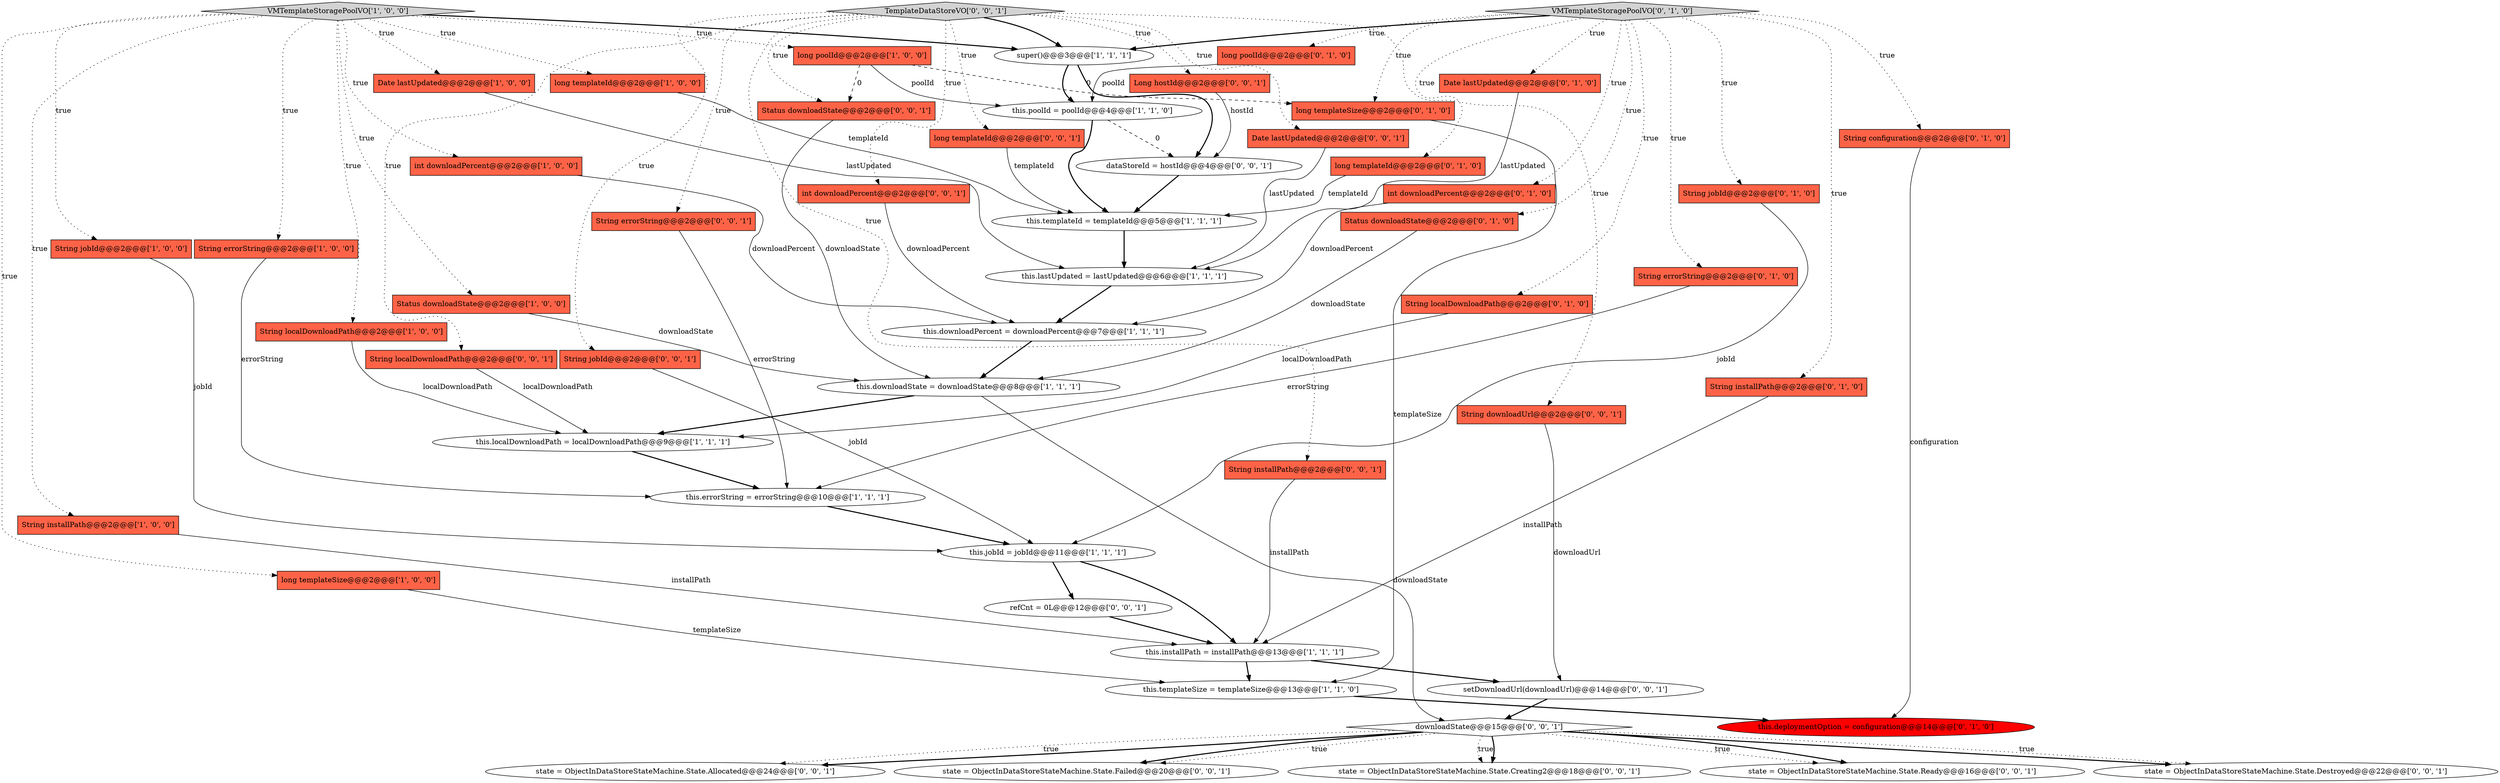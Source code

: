 digraph {
32 [style = filled, label = "Date lastUpdated@@@2@@@['0', '1', '0']", fillcolor = tomato, shape = box image = "AAA0AAABBB2BBB"];
9 [style = filled, label = "this.templateId = templateId@@@5@@@['1', '1', '1']", fillcolor = white, shape = ellipse image = "AAA0AAABBB1BBB"];
23 [style = filled, label = "String jobId@@@2@@@['0', '1', '0']", fillcolor = tomato, shape = box image = "AAA0AAABBB2BBB"];
33 [style = filled, label = "int downloadPercent@@@2@@@['0', '1', '0']", fillcolor = tomato, shape = box image = "AAA0AAABBB2BBB"];
7 [style = filled, label = "Status downloadState@@@2@@@['1', '0', '0']", fillcolor = tomato, shape = box image = "AAA0AAABBB1BBB"];
0 [style = filled, label = "Date lastUpdated@@@2@@@['1', '0', '0']", fillcolor = tomato, shape = box image = "AAA0AAABBB1BBB"];
3 [style = filled, label = "this.lastUpdated = lastUpdated@@@6@@@['1', '1', '1']", fillcolor = white, shape = ellipse image = "AAA0AAABBB1BBB"];
17 [style = filled, label = "long poolId@@@2@@@['1', '0', '0']", fillcolor = tomato, shape = box image = "AAA1AAABBB1BBB"];
12 [style = filled, label = "this.downloadState = downloadState@@@8@@@['1', '1', '1']", fillcolor = white, shape = ellipse image = "AAA0AAABBB1BBB"];
47 [style = filled, label = "downloadState@@@15@@@['0', '0', '1']", fillcolor = white, shape = diamond image = "AAA0AAABBB3BBB"];
36 [style = filled, label = "state = ObjectInDataStoreStateMachine.State.Allocated@@@24@@@['0', '0', '1']", fillcolor = white, shape = ellipse image = "AAA0AAABBB3BBB"];
49 [style = filled, label = "long templateId@@@2@@@['0', '0', '1']", fillcolor = tomato, shape = box image = "AAA0AAABBB3BBB"];
25 [style = filled, label = "Status downloadState@@@2@@@['0', '1', '0']", fillcolor = tomato, shape = box image = "AAA0AAABBB2BBB"];
19 [style = filled, label = "this.templateSize = templateSize@@@13@@@['1', '1', '0']", fillcolor = white, shape = ellipse image = "AAA0AAABBB1BBB"];
15 [style = filled, label = "super()@@@3@@@['1', '1', '1']", fillcolor = white, shape = ellipse image = "AAA0AAABBB1BBB"];
34 [style = filled, label = "long templateSize@@@2@@@['0', '1', '0']", fillcolor = tomato, shape = box image = "AAA1AAABBB2BBB"];
39 [style = filled, label = "state = ObjectInDataStoreStateMachine.State.Failed@@@20@@@['0', '0', '1']", fillcolor = white, shape = ellipse image = "AAA0AAABBB3BBB"];
14 [style = filled, label = "int downloadPercent@@@2@@@['1', '0', '0']", fillcolor = tomato, shape = box image = "AAA0AAABBB1BBB"];
16 [style = filled, label = "String jobId@@@2@@@['1', '0', '0']", fillcolor = tomato, shape = box image = "AAA0AAABBB1BBB"];
54 [style = filled, label = "state = ObjectInDataStoreStateMachine.State.Creating2@@@18@@@['0', '0', '1']", fillcolor = white, shape = ellipse image = "AAA0AAABBB3BBB"];
1 [style = filled, label = "String errorString@@@2@@@['1', '0', '0']", fillcolor = tomato, shape = box image = "AAA0AAABBB1BBB"];
6 [style = filled, label = "String installPath@@@2@@@['1', '0', '0']", fillcolor = tomato, shape = box image = "AAA0AAABBB1BBB"];
28 [style = filled, label = "VMTemplateStoragePoolVO['0', '1', '0']", fillcolor = lightgray, shape = diamond image = "AAA0AAABBB2BBB"];
20 [style = filled, label = "this.installPath = installPath@@@13@@@['1', '1', '1']", fillcolor = white, shape = ellipse image = "AAA0AAABBB1BBB"];
31 [style = filled, label = "String localDownloadPath@@@2@@@['0', '1', '0']", fillcolor = tomato, shape = box image = "AAA0AAABBB2BBB"];
43 [style = filled, label = "Long hostId@@@2@@@['0', '0', '1']", fillcolor = tomato, shape = box image = "AAA0AAABBB3BBB"];
40 [style = filled, label = "String jobId@@@2@@@['0', '0', '1']", fillcolor = tomato, shape = box image = "AAA0AAABBB3BBB"];
38 [style = filled, label = "String downloadUrl@@@2@@@['0', '0', '1']", fillcolor = tomato, shape = box image = "AAA0AAABBB3BBB"];
24 [style = filled, label = "String configuration@@@2@@@['0', '1', '0']", fillcolor = tomato, shape = box image = "AAA0AAABBB2BBB"];
21 [style = filled, label = "this.jobId = jobId@@@11@@@['1', '1', '1']", fillcolor = white, shape = ellipse image = "AAA0AAABBB1BBB"];
4 [style = filled, label = "VMTemplateStoragePoolVO['1', '0', '0']", fillcolor = lightgray, shape = diamond image = "AAA0AAABBB1BBB"];
26 [style = filled, label = "String errorString@@@2@@@['0', '1', '0']", fillcolor = tomato, shape = box image = "AAA0AAABBB2BBB"];
29 [style = filled, label = "long templateId@@@2@@@['0', '1', '0']", fillcolor = tomato, shape = box image = "AAA0AAABBB2BBB"];
27 [style = filled, label = "this.deploymentOption = configuration@@@14@@@['0', '1', '0']", fillcolor = red, shape = ellipse image = "AAA1AAABBB2BBB"];
13 [style = filled, label = "this.errorString = errorString@@@10@@@['1', '1', '1']", fillcolor = white, shape = ellipse image = "AAA0AAABBB1BBB"];
35 [style = filled, label = "int downloadPercent@@@2@@@['0', '0', '1']", fillcolor = tomato, shape = box image = "AAA0AAABBB3BBB"];
10 [style = filled, label = "long templateSize@@@2@@@['1', '0', '0']", fillcolor = tomato, shape = box image = "AAA0AAABBB1BBB"];
53 [style = filled, label = "state = ObjectInDataStoreStateMachine.State.Ready@@@16@@@['0', '0', '1']", fillcolor = white, shape = ellipse image = "AAA0AAABBB3BBB"];
30 [style = filled, label = "long poolId@@@2@@@['0', '1', '0']", fillcolor = tomato, shape = box image = "AAA0AAABBB2BBB"];
8 [style = filled, label = "long templateId@@@2@@@['1', '0', '0']", fillcolor = tomato, shape = box image = "AAA0AAABBB1BBB"];
18 [style = filled, label = "this.downloadPercent = downloadPercent@@@7@@@['1', '1', '1']", fillcolor = white, shape = ellipse image = "AAA0AAABBB1BBB"];
5 [style = filled, label = "String localDownloadPath@@@2@@@['1', '0', '0']", fillcolor = tomato, shape = box image = "AAA0AAABBB1BBB"];
44 [style = filled, label = "String errorString@@@2@@@['0', '0', '1']", fillcolor = tomato, shape = box image = "AAA0AAABBB3BBB"];
45 [style = filled, label = "refCnt = 0L@@@12@@@['0', '0', '1']", fillcolor = white, shape = ellipse image = "AAA0AAABBB3BBB"];
41 [style = filled, label = "TemplateDataStoreVO['0', '0', '1']", fillcolor = lightgray, shape = diamond image = "AAA0AAABBB3BBB"];
22 [style = filled, label = "String installPath@@@2@@@['0', '1', '0']", fillcolor = tomato, shape = box image = "AAA0AAABBB2BBB"];
37 [style = filled, label = "String installPath@@@2@@@['0', '0', '1']", fillcolor = tomato, shape = box image = "AAA0AAABBB3BBB"];
48 [style = filled, label = "setDownloadUrl(downloadUrl)@@@14@@@['0', '0', '1']", fillcolor = white, shape = ellipse image = "AAA0AAABBB3BBB"];
52 [style = filled, label = "Status downloadState@@@2@@@['0', '0', '1']", fillcolor = tomato, shape = box image = "AAA0AAABBB3BBB"];
46 [style = filled, label = "Date lastUpdated@@@2@@@['0', '0', '1']", fillcolor = tomato, shape = box image = "AAA0AAABBB3BBB"];
42 [style = filled, label = "String localDownloadPath@@@2@@@['0', '0', '1']", fillcolor = tomato, shape = box image = "AAA0AAABBB3BBB"];
11 [style = filled, label = "this.poolId = poolId@@@4@@@['1', '1', '0']", fillcolor = white, shape = ellipse image = "AAA0AAABBB1BBB"];
50 [style = filled, label = "dataStoreId = hostId@@@4@@@['0', '0', '1']", fillcolor = white, shape = ellipse image = "AAA0AAABBB3BBB"];
51 [style = filled, label = "state = ObjectInDataStoreStateMachine.State.Destroyed@@@22@@@['0', '0', '1']", fillcolor = white, shape = ellipse image = "AAA0AAABBB3BBB"];
2 [style = filled, label = "this.localDownloadPath = localDownloadPath@@@9@@@['1', '1', '1']", fillcolor = white, shape = ellipse image = "AAA0AAABBB1BBB"];
7->12 [style = solid, label="downloadState"];
14->18 [style = solid, label="downloadPercent"];
5->2 [style = solid, label="localDownloadPath"];
12->47 [style = solid, label="downloadState"];
41->15 [style = bold, label=""];
44->13 [style = solid, label="errorString"];
4->1 [style = dotted, label="true"];
28->25 [style = dotted, label="true"];
4->15 [style = bold, label=""];
0->3 [style = solid, label="lastUpdated"];
4->7 [style = dotted, label="true"];
24->27 [style = solid, label="configuration"];
17->52 [style = dashed, label="0"];
11->9 [style = bold, label=""];
47->53 [style = dotted, label="true"];
41->38 [style = dotted, label="true"];
17->11 [style = solid, label="poolId"];
3->18 [style = bold, label=""];
28->30 [style = dotted, label="true"];
12->2 [style = bold, label=""];
41->40 [style = dotted, label="true"];
15->11 [style = bold, label=""];
52->12 [style = solid, label="downloadState"];
20->48 [style = bold, label=""];
41->43 [style = dotted, label="true"];
38->48 [style = solid, label="downloadUrl"];
47->51 [style = bold, label=""];
43->50 [style = solid, label="hostId"];
47->54 [style = dotted, label="true"];
41->49 [style = dotted, label="true"];
41->42 [style = dotted, label="true"];
46->3 [style = solid, label="lastUpdated"];
4->17 [style = dotted, label="true"];
47->53 [style = bold, label=""];
41->46 [style = dotted, label="true"];
15->50 [style = bold, label=""];
4->0 [style = dotted, label="true"];
18->12 [style = bold, label=""];
47->39 [style = bold, label=""];
22->20 [style = solid, label="installPath"];
34->19 [style = solid, label="templateSize"];
28->29 [style = dotted, label="true"];
21->45 [style = bold, label=""];
28->24 [style = dotted, label="true"];
47->54 [style = bold, label=""];
29->9 [style = solid, label="templateId"];
47->51 [style = dotted, label="true"];
28->23 [style = dotted, label="true"];
47->36 [style = dotted, label="true"];
33->18 [style = solid, label="downloadPercent"];
20->19 [style = bold, label=""];
37->20 [style = solid, label="installPath"];
47->36 [style = bold, label=""];
28->34 [style = dotted, label="true"];
4->5 [style = dotted, label="true"];
41->35 [style = dotted, label="true"];
4->10 [style = dotted, label="true"];
42->2 [style = solid, label="localDownloadPath"];
35->18 [style = solid, label="downloadPercent"];
23->21 [style = solid, label="jobId"];
45->20 [style = bold, label=""];
41->37 [style = dotted, label="true"];
6->20 [style = solid, label="installPath"];
16->21 [style = solid, label="jobId"];
28->32 [style = dotted, label="true"];
8->9 [style = solid, label="templateId"];
47->39 [style = dotted, label="true"];
1->13 [style = solid, label="errorString"];
28->22 [style = dotted, label="true"];
26->13 [style = solid, label="errorString"];
9->3 [style = bold, label=""];
41->52 [style = dotted, label="true"];
41->44 [style = dotted, label="true"];
10->19 [style = solid, label="templateSize"];
4->6 [style = dotted, label="true"];
28->31 [style = dotted, label="true"];
28->15 [style = bold, label=""];
50->9 [style = bold, label=""];
17->34 [style = dashed, label="0"];
28->33 [style = dotted, label="true"];
11->50 [style = dashed, label="0"];
4->8 [style = dotted, label="true"];
4->14 [style = dotted, label="true"];
2->13 [style = bold, label=""];
32->3 [style = solid, label="lastUpdated"];
25->12 [style = solid, label="downloadState"];
21->20 [style = bold, label=""];
48->47 [style = bold, label=""];
19->27 [style = bold, label=""];
28->26 [style = dotted, label="true"];
30->11 [style = solid, label="poolId"];
40->21 [style = solid, label="jobId"];
4->16 [style = dotted, label="true"];
49->9 [style = solid, label="templateId"];
13->21 [style = bold, label=""];
31->2 [style = solid, label="localDownloadPath"];
}
